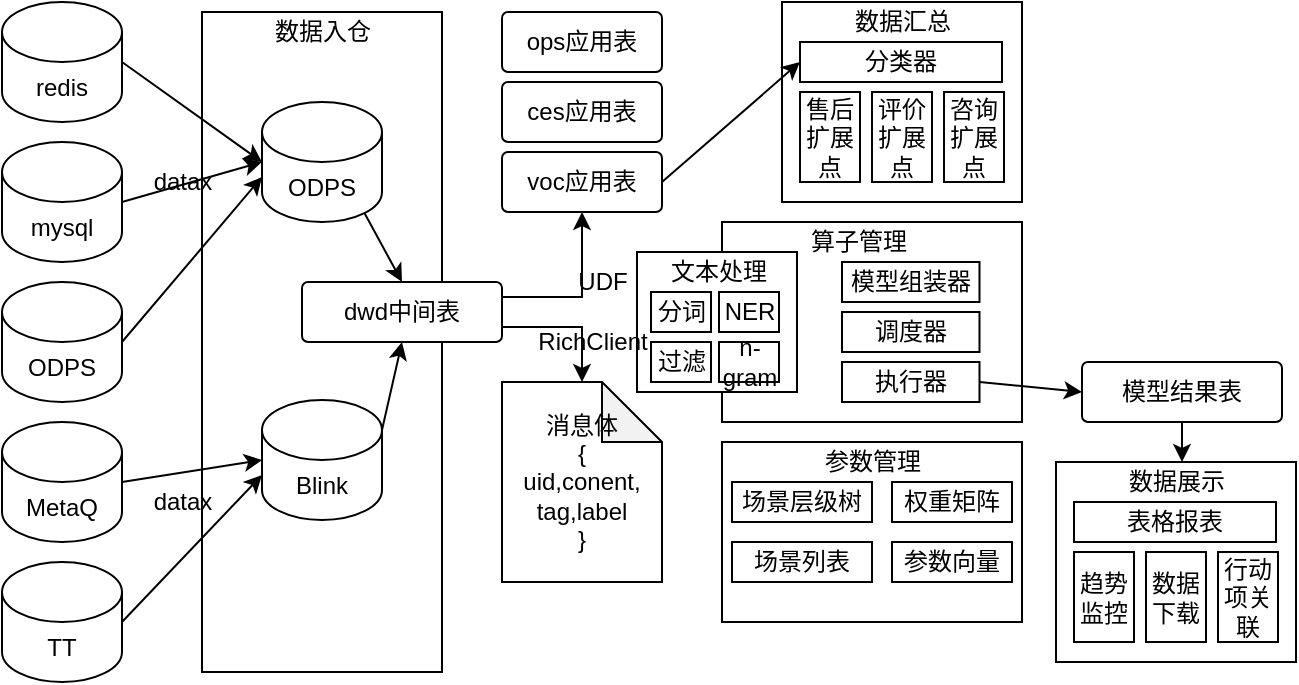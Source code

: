 <mxfile version="16.5.6" type="github">
  <diagram id="LrDT-2fnjlLrGnoS8Kym" name="Page-1">
    <mxGraphModel dx="903" dy="570" grid="1" gridSize="10" guides="1" tooltips="1" connect="1" arrows="1" fold="1" page="1" pageScale="1" pageWidth="826" pageHeight="1169" math="0" shadow="0">
      <root>
        <mxCell id="0" />
        <mxCell id="1" parent="0" />
        <mxCell id="NIo4wRNYglLKpnFKmgiN-8" value="" style="verticalLabelPosition=bottom;verticalAlign=top;html=1;shape=mxgraph.basic.rect;fillColor2=none;strokeWidth=1;size=20;indent=5;" vertex="1" parent="1">
          <mxGeometry x="200" y="125" width="120" height="330" as="geometry" />
        </mxCell>
        <mxCell id="NIo4wRNYglLKpnFKmgiN-1" value="redis" style="shape=cylinder3;whiteSpace=wrap;html=1;boundedLbl=1;backgroundOutline=1;size=15;" vertex="1" parent="1">
          <mxGeometry x="100" y="120" width="60" height="60" as="geometry" />
        </mxCell>
        <mxCell id="NIo4wRNYglLKpnFKmgiN-2" value="mysql" style="shape=cylinder3;whiteSpace=wrap;html=1;boundedLbl=1;backgroundOutline=1;size=15;" vertex="1" parent="1">
          <mxGeometry x="100" y="190" width="60" height="60" as="geometry" />
        </mxCell>
        <mxCell id="NIo4wRNYglLKpnFKmgiN-3" value="ODPS" style="shape=cylinder3;whiteSpace=wrap;html=1;boundedLbl=1;backgroundOutline=1;size=15;" vertex="1" parent="1">
          <mxGeometry x="100" y="260" width="60" height="60" as="geometry" />
        </mxCell>
        <mxCell id="NIo4wRNYglLKpnFKmgiN-4" value="MetaQ" style="shape=cylinder3;whiteSpace=wrap;html=1;boundedLbl=1;backgroundOutline=1;size=15;" vertex="1" parent="1">
          <mxGeometry x="100" y="330" width="60" height="60" as="geometry" />
        </mxCell>
        <mxCell id="NIo4wRNYglLKpnFKmgiN-5" value="TT" style="shape=cylinder3;whiteSpace=wrap;html=1;boundedLbl=1;backgroundOutline=1;size=15;" vertex="1" parent="1">
          <mxGeometry x="100" y="400" width="60" height="60" as="geometry" />
        </mxCell>
        <mxCell id="NIo4wRNYglLKpnFKmgiN-6" value="ODPS" style="shape=cylinder3;whiteSpace=wrap;html=1;boundedLbl=1;backgroundOutline=1;size=15;" vertex="1" parent="1">
          <mxGeometry x="230" y="170" width="60" height="60" as="geometry" />
        </mxCell>
        <mxCell id="NIo4wRNYglLKpnFKmgiN-7" value="Blink" style="shape=cylinder3;whiteSpace=wrap;html=1;boundedLbl=1;backgroundOutline=1;size=15;" vertex="1" parent="1">
          <mxGeometry x="230" y="319" width="60" height="60" as="geometry" />
        </mxCell>
        <mxCell id="NIo4wRNYglLKpnFKmgiN-9" value="数据入仓" style="text;html=1;align=center;verticalAlign=middle;resizable=0;points=[];autosize=1;strokeColor=none;fillColor=none;" vertex="1" parent="1">
          <mxGeometry x="230" y="125" width="60" height="20" as="geometry" />
        </mxCell>
        <mxCell id="NIo4wRNYglLKpnFKmgiN-10" value="" style="endArrow=classic;html=1;rounded=0;exitX=1;exitY=0.5;exitDx=0;exitDy=0;exitPerimeter=0;entryX=0;entryY=0.5;entryDx=0;entryDy=0;entryPerimeter=0;" edge="1" parent="1" source="NIo4wRNYglLKpnFKmgiN-1" target="NIo4wRNYglLKpnFKmgiN-6">
          <mxGeometry width="50" height="50" relative="1" as="geometry">
            <mxPoint x="390" y="320" as="sourcePoint" />
            <mxPoint x="440" y="270" as="targetPoint" />
          </mxGeometry>
        </mxCell>
        <mxCell id="NIo4wRNYglLKpnFKmgiN-11" value="" style="endArrow=classic;html=1;rounded=0;exitX=1;exitY=0.5;exitDx=0;exitDy=0;exitPerimeter=0;entryX=0;entryY=0.5;entryDx=0;entryDy=0;entryPerimeter=0;" edge="1" parent="1" source="NIo4wRNYglLKpnFKmgiN-2" target="NIo4wRNYglLKpnFKmgiN-6">
          <mxGeometry width="50" height="50" relative="1" as="geometry">
            <mxPoint x="170" y="160" as="sourcePoint" />
            <mxPoint x="240" y="230" as="targetPoint" />
          </mxGeometry>
        </mxCell>
        <mxCell id="NIo4wRNYglLKpnFKmgiN-12" value="" style="endArrow=classic;html=1;rounded=0;exitX=1;exitY=0.5;exitDx=0;exitDy=0;exitPerimeter=0;entryX=0;entryY=0;entryDx=0;entryDy=37.5;entryPerimeter=0;" edge="1" parent="1" source="NIo4wRNYglLKpnFKmgiN-3" target="NIo4wRNYglLKpnFKmgiN-6">
          <mxGeometry width="50" height="50" relative="1" as="geometry">
            <mxPoint x="170" y="230" as="sourcePoint" />
            <mxPoint x="240" y="230" as="targetPoint" />
          </mxGeometry>
        </mxCell>
        <mxCell id="NIo4wRNYglLKpnFKmgiN-13" value="" style="endArrow=classic;html=1;rounded=0;exitX=1;exitY=0.5;exitDx=0;exitDy=0;exitPerimeter=0;entryX=0;entryY=0.5;entryDx=0;entryDy=0;entryPerimeter=0;" edge="1" parent="1" source="NIo4wRNYglLKpnFKmgiN-4" target="NIo4wRNYglLKpnFKmgiN-7">
          <mxGeometry width="50" height="50" relative="1" as="geometry">
            <mxPoint x="170" y="300" as="sourcePoint" />
            <mxPoint x="240" y="237.5" as="targetPoint" />
          </mxGeometry>
        </mxCell>
        <mxCell id="NIo4wRNYglLKpnFKmgiN-14" value="" style="endArrow=classic;html=1;rounded=0;exitX=1;exitY=0.5;exitDx=0;exitDy=0;exitPerimeter=0;entryX=0;entryY=0;entryDx=0;entryDy=37.5;entryPerimeter=0;" edge="1" parent="1" source="NIo4wRNYglLKpnFKmgiN-5" target="NIo4wRNYglLKpnFKmgiN-7">
          <mxGeometry width="50" height="50" relative="1" as="geometry">
            <mxPoint x="170" y="370" as="sourcePoint" />
            <mxPoint x="240" y="340" as="targetPoint" />
          </mxGeometry>
        </mxCell>
        <mxCell id="NIo4wRNYglLKpnFKmgiN-15" value="datax" style="text;html=1;align=center;verticalAlign=middle;resizable=0;points=[];autosize=1;strokeColor=none;fillColor=none;" vertex="1" parent="1">
          <mxGeometry x="170" y="200" width="40" height="20" as="geometry" />
        </mxCell>
        <mxCell id="NIo4wRNYglLKpnFKmgiN-17" value="datax" style="text;html=1;align=center;verticalAlign=middle;resizable=0;points=[];autosize=1;strokeColor=none;fillColor=none;" vertex="1" parent="1">
          <mxGeometry x="170" y="360" width="40" height="20" as="geometry" />
        </mxCell>
        <mxCell id="NIo4wRNYglLKpnFKmgiN-18" value="dwd中间表" style="rounded=1;arcSize=10;whiteSpace=wrap;html=1;align=center;" vertex="1" parent="1">
          <mxGeometry x="250" y="260" width="100" height="30" as="geometry" />
        </mxCell>
        <mxCell id="NIo4wRNYglLKpnFKmgiN-19" value="" style="endArrow=classic;html=1;rounded=0;exitX=0.855;exitY=1;exitDx=0;exitDy=-4.35;exitPerimeter=0;entryX=0.5;entryY=0;entryDx=0;entryDy=0;" edge="1" parent="1" source="NIo4wRNYglLKpnFKmgiN-6" target="NIo4wRNYglLKpnFKmgiN-18">
          <mxGeometry width="50" height="50" relative="1" as="geometry">
            <mxPoint x="170" y="300" as="sourcePoint" />
            <mxPoint x="240" y="217.5" as="targetPoint" />
          </mxGeometry>
        </mxCell>
        <mxCell id="NIo4wRNYglLKpnFKmgiN-20" value="" style="endArrow=classic;html=1;rounded=0;exitX=1;exitY=0;exitDx=0;exitDy=15;exitPerimeter=0;entryX=0.5;entryY=1;entryDx=0;entryDy=0;" edge="1" parent="1" source="NIo4wRNYglLKpnFKmgiN-7" target="NIo4wRNYglLKpnFKmgiN-18">
          <mxGeometry width="50" height="50" relative="1" as="geometry">
            <mxPoint x="291.3" y="235.65" as="sourcePoint" />
            <mxPoint x="310" y="270" as="targetPoint" />
          </mxGeometry>
        </mxCell>
        <mxCell id="NIo4wRNYglLKpnFKmgiN-21" value="ops应用表" style="rounded=1;arcSize=10;whiteSpace=wrap;html=1;align=center;" vertex="1" parent="1">
          <mxGeometry x="350" y="125" width="80" height="30" as="geometry" />
        </mxCell>
        <mxCell id="NIo4wRNYglLKpnFKmgiN-22" value="ces应用表" style="rounded=1;arcSize=10;whiteSpace=wrap;html=1;align=center;" vertex="1" parent="1">
          <mxGeometry x="350" y="160" width="80" height="30" as="geometry" />
        </mxCell>
        <mxCell id="NIo4wRNYglLKpnFKmgiN-23" value="voc应用表" style="rounded=1;arcSize=10;whiteSpace=wrap;html=1;align=center;" vertex="1" parent="1">
          <mxGeometry x="350" y="195" width="80" height="30" as="geometry" />
        </mxCell>
        <mxCell id="NIo4wRNYglLKpnFKmgiN-24" value="" style="endArrow=classic;html=1;rounded=0;exitX=1;exitY=0.25;exitDx=0;exitDy=0;entryX=0.5;entryY=1;entryDx=0;entryDy=0;edgeStyle=orthogonalEdgeStyle;" edge="1" parent="1" source="NIo4wRNYglLKpnFKmgiN-18" target="NIo4wRNYglLKpnFKmgiN-23">
          <mxGeometry width="50" height="50" relative="1" as="geometry">
            <mxPoint x="390" y="320" as="sourcePoint" />
            <mxPoint x="440" y="270" as="targetPoint" />
          </mxGeometry>
        </mxCell>
        <mxCell id="NIo4wRNYglLKpnFKmgiN-25" value="" style="endArrow=classic;html=1;rounded=0;exitX=1;exitY=0.75;exitDx=0;exitDy=0;entryX=0.5;entryY=0;entryDx=0;entryDy=0;edgeStyle=orthogonalEdgeStyle;entryPerimeter=0;" edge="1" parent="1" source="NIo4wRNYglLKpnFKmgiN-18" target="NIo4wRNYglLKpnFKmgiN-26">
          <mxGeometry width="50" height="50" relative="1" as="geometry">
            <mxPoint x="360" y="277.5" as="sourcePoint" />
            <mxPoint x="400" y="235" as="targetPoint" />
          </mxGeometry>
        </mxCell>
        <mxCell id="NIo4wRNYglLKpnFKmgiN-26" value="消息体&lt;br&gt;{&lt;br&gt;uid,conent,&lt;br&gt;tag,label&lt;br&gt;}" style="shape=note;whiteSpace=wrap;html=1;backgroundOutline=1;darkOpacity=0.05;" vertex="1" parent="1">
          <mxGeometry x="350" y="310" width="80" height="100" as="geometry" />
        </mxCell>
        <mxCell id="NIo4wRNYglLKpnFKmgiN-29" value="" style="group" vertex="1" connectable="0" parent="1">
          <mxGeometry x="490" y="120" width="120" height="100" as="geometry" />
        </mxCell>
        <mxCell id="NIo4wRNYglLKpnFKmgiN-27" value="" style="verticalLabelPosition=bottom;verticalAlign=top;html=1;shape=mxgraph.basic.rect;fillColor2=none;strokeWidth=1;size=20;indent=5;" vertex="1" parent="NIo4wRNYglLKpnFKmgiN-29">
          <mxGeometry width="120" height="100" as="geometry" />
        </mxCell>
        <mxCell id="NIo4wRNYglLKpnFKmgiN-28" value="数据汇总" style="text;html=1;align=center;verticalAlign=middle;resizable=0;points=[];autosize=1;strokeColor=none;fillColor=none;" vertex="1" parent="NIo4wRNYglLKpnFKmgiN-29">
          <mxGeometry x="30" width="60" height="20" as="geometry" />
        </mxCell>
        <mxCell id="NIo4wRNYglLKpnFKmgiN-36" value="分类器" style="rounded=0;whiteSpace=wrap;html=1;" vertex="1" parent="NIo4wRNYglLKpnFKmgiN-29">
          <mxGeometry x="9" y="20" width="101" height="20" as="geometry" />
        </mxCell>
        <mxCell id="NIo4wRNYglLKpnFKmgiN-37" value="售后扩展点" style="rounded=0;whiteSpace=wrap;html=1;" vertex="1" parent="NIo4wRNYglLKpnFKmgiN-29">
          <mxGeometry x="9" y="45" width="30" height="45" as="geometry" />
        </mxCell>
        <mxCell id="NIo4wRNYglLKpnFKmgiN-38" value="评价扩展点" style="rounded=0;whiteSpace=wrap;html=1;" vertex="1" parent="NIo4wRNYglLKpnFKmgiN-29">
          <mxGeometry x="45" y="45" width="30" height="45" as="geometry" />
        </mxCell>
        <mxCell id="NIo4wRNYglLKpnFKmgiN-39" value="咨询扩展点" style="rounded=0;whiteSpace=wrap;html=1;" vertex="1" parent="NIo4wRNYglLKpnFKmgiN-29">
          <mxGeometry x="81" y="45" width="30" height="45" as="geometry" />
        </mxCell>
        <mxCell id="NIo4wRNYglLKpnFKmgiN-30" value="" style="group" vertex="1" connectable="0" parent="1">
          <mxGeometry x="490" y="340" width="120" height="100" as="geometry" />
        </mxCell>
        <mxCell id="NIo4wRNYglLKpnFKmgiN-31" value="" style="verticalLabelPosition=bottom;verticalAlign=top;html=1;shape=mxgraph.basic.rect;fillColor2=none;strokeWidth=1;size=20;indent=5;" vertex="1" parent="NIo4wRNYglLKpnFKmgiN-30">
          <mxGeometry x="-30" width="150" height="90" as="geometry" />
        </mxCell>
        <mxCell id="NIo4wRNYglLKpnFKmgiN-32" value="参数管理" style="text;html=1;align=center;verticalAlign=middle;resizable=0;points=[];autosize=1;strokeColor=none;fillColor=none;" vertex="1" parent="NIo4wRNYglLKpnFKmgiN-30">
          <mxGeometry x="15" width="60" height="20" as="geometry" />
        </mxCell>
        <mxCell id="NIo4wRNYglLKpnFKmgiN-53" value="场景层级树" style="rounded=0;whiteSpace=wrap;html=1;" vertex="1" parent="NIo4wRNYglLKpnFKmgiN-30">
          <mxGeometry x="-25" y="20" width="70" height="20" as="geometry" />
        </mxCell>
        <mxCell id="NIo4wRNYglLKpnFKmgiN-54" value="场景列表" style="rounded=0;whiteSpace=wrap;html=1;" vertex="1" parent="NIo4wRNYglLKpnFKmgiN-30">
          <mxGeometry x="-25" y="50" width="70" height="20" as="geometry" />
        </mxCell>
        <mxCell id="NIo4wRNYglLKpnFKmgiN-55" value="权重矩阵" style="rounded=0;whiteSpace=wrap;html=1;" vertex="1" parent="NIo4wRNYglLKpnFKmgiN-30">
          <mxGeometry x="55" y="20" width="60" height="20" as="geometry" />
        </mxCell>
        <mxCell id="NIo4wRNYglLKpnFKmgiN-56" value="参数向量" style="rounded=0;whiteSpace=wrap;html=1;" vertex="1" parent="NIo4wRNYglLKpnFKmgiN-30">
          <mxGeometry x="55" y="50" width="60" height="20" as="geometry" />
        </mxCell>
        <mxCell id="NIo4wRNYglLKpnFKmgiN-33" value="" style="group" vertex="1" connectable="0" parent="1">
          <mxGeometry x="460" y="230" width="150" height="100" as="geometry" />
        </mxCell>
        <mxCell id="NIo4wRNYglLKpnFKmgiN-34" value="" style="verticalLabelPosition=bottom;verticalAlign=top;html=1;shape=mxgraph.basic.rect;fillColor2=none;strokeWidth=1;size=20;indent=5;" vertex="1" parent="NIo4wRNYglLKpnFKmgiN-33">
          <mxGeometry width="150" height="100" as="geometry" />
        </mxCell>
        <mxCell id="NIo4wRNYglLKpnFKmgiN-35" value="算子管理" style="text;html=1;align=center;verticalAlign=middle;resizable=0;points=[];autosize=1;strokeColor=none;fillColor=none;" vertex="1" parent="NIo4wRNYglLKpnFKmgiN-33">
          <mxGeometry x="37.5" width="60" height="20" as="geometry" />
        </mxCell>
        <mxCell id="NIo4wRNYglLKpnFKmgiN-41" value="" style="group" vertex="1" connectable="0" parent="NIo4wRNYglLKpnFKmgiN-33">
          <mxGeometry x="-42.5" y="15" width="80" height="70" as="geometry" />
        </mxCell>
        <mxCell id="NIo4wRNYglLKpnFKmgiN-42" value="" style="verticalLabelPosition=bottom;verticalAlign=top;html=1;shape=mxgraph.basic.rect;fillColor2=none;strokeWidth=1;size=20;indent=5;" vertex="1" parent="NIo4wRNYglLKpnFKmgiN-41">
          <mxGeometry width="80" height="70" as="geometry" />
        </mxCell>
        <mxCell id="NIo4wRNYglLKpnFKmgiN-43" value="文本处理" style="text;html=1;align=center;verticalAlign=middle;resizable=0;points=[];autosize=1;strokeColor=none;fillColor=none;" vertex="1" parent="NIo4wRNYglLKpnFKmgiN-41">
          <mxGeometry x="10" width="60" height="20" as="geometry" />
        </mxCell>
        <mxCell id="NIo4wRNYglLKpnFKmgiN-44" value="分词" style="rounded=0;whiteSpace=wrap;html=1;" vertex="1" parent="NIo4wRNYglLKpnFKmgiN-41">
          <mxGeometry x="7" y="20" width="30" height="20" as="geometry" />
        </mxCell>
        <mxCell id="NIo4wRNYglLKpnFKmgiN-45" value="NER" style="rounded=0;whiteSpace=wrap;html=1;" vertex="1" parent="NIo4wRNYglLKpnFKmgiN-41">
          <mxGeometry x="41" y="20" width="30" height="20" as="geometry" />
        </mxCell>
        <mxCell id="NIo4wRNYglLKpnFKmgiN-46" value="过滤" style="rounded=0;whiteSpace=wrap;html=1;" vertex="1" parent="NIo4wRNYglLKpnFKmgiN-41">
          <mxGeometry x="7" y="45" width="30" height="20" as="geometry" />
        </mxCell>
        <mxCell id="NIo4wRNYglLKpnFKmgiN-47" value="n-gram" style="rounded=0;whiteSpace=wrap;html=1;" vertex="1" parent="NIo4wRNYglLKpnFKmgiN-41">
          <mxGeometry x="41" y="45" width="30" height="20" as="geometry" />
        </mxCell>
        <mxCell id="NIo4wRNYglLKpnFKmgiN-50" value="模型组装器" style="rounded=0;whiteSpace=wrap;html=1;" vertex="1" parent="NIo4wRNYglLKpnFKmgiN-33">
          <mxGeometry x="60" y="20" width="68.75" height="20" as="geometry" />
        </mxCell>
        <mxCell id="NIo4wRNYglLKpnFKmgiN-51" value="调度器" style="rounded=0;whiteSpace=wrap;html=1;" vertex="1" parent="NIo4wRNYglLKpnFKmgiN-33">
          <mxGeometry x="60" y="45" width="68.75" height="20" as="geometry" />
        </mxCell>
        <mxCell id="NIo4wRNYglLKpnFKmgiN-52" value="执行器" style="rounded=0;whiteSpace=wrap;html=1;" vertex="1" parent="NIo4wRNYglLKpnFKmgiN-33">
          <mxGeometry x="60" y="70" width="68.75" height="20" as="geometry" />
        </mxCell>
        <mxCell id="NIo4wRNYglLKpnFKmgiN-40" value="" style="endArrow=classic;html=1;rounded=0;exitX=1;exitY=0.5;exitDx=0;exitDy=0;entryX=0;entryY=0.5;entryDx=0;entryDy=0;" edge="1" parent="1" source="NIo4wRNYglLKpnFKmgiN-23" target="NIo4wRNYglLKpnFKmgiN-36">
          <mxGeometry width="50" height="50" relative="1" as="geometry">
            <mxPoint x="291.3" y="235.65" as="sourcePoint" />
            <mxPoint x="310" y="270" as="targetPoint" />
          </mxGeometry>
        </mxCell>
        <mxCell id="NIo4wRNYglLKpnFKmgiN-48" value="UDF" style="text;html=1;align=center;verticalAlign=middle;resizable=0;points=[];autosize=1;strokeColor=none;fillColor=none;" vertex="1" parent="1">
          <mxGeometry x="380" y="250" width="40" height="20" as="geometry" />
        </mxCell>
        <mxCell id="NIo4wRNYglLKpnFKmgiN-49" value="RichClient" style="text;html=1;align=center;verticalAlign=middle;resizable=0;points=[];autosize=1;strokeColor=none;fillColor=none;" vertex="1" parent="1">
          <mxGeometry x="360" y="280" width="70" height="20" as="geometry" />
        </mxCell>
        <mxCell id="NIo4wRNYglLKpnFKmgiN-57" value="模型结果表" style="rounded=1;arcSize=10;whiteSpace=wrap;html=1;align=center;" vertex="1" parent="1">
          <mxGeometry x="640" y="300" width="100" height="30" as="geometry" />
        </mxCell>
        <mxCell id="NIo4wRNYglLKpnFKmgiN-58" value="" style="endArrow=classic;html=1;rounded=0;exitX=1;exitY=0.5;exitDx=0;exitDy=0;entryX=0;entryY=0.5;entryDx=0;entryDy=0;" edge="1" parent="1" source="NIo4wRNYglLKpnFKmgiN-52" target="NIo4wRNYglLKpnFKmgiN-57">
          <mxGeometry width="50" height="50" relative="1" as="geometry">
            <mxPoint x="300" y="344" as="sourcePoint" />
            <mxPoint x="310" y="300" as="targetPoint" />
          </mxGeometry>
        </mxCell>
        <mxCell id="NIo4wRNYglLKpnFKmgiN-59" value="" style="group" vertex="1" connectable="0" parent="1">
          <mxGeometry x="627" y="350" width="120" height="100" as="geometry" />
        </mxCell>
        <mxCell id="NIo4wRNYglLKpnFKmgiN-60" value="" style="verticalLabelPosition=bottom;verticalAlign=top;html=1;shape=mxgraph.basic.rect;fillColor2=none;strokeWidth=1;size=20;indent=5;" vertex="1" parent="NIo4wRNYglLKpnFKmgiN-59">
          <mxGeometry width="120" height="100" as="geometry" />
        </mxCell>
        <mxCell id="NIo4wRNYglLKpnFKmgiN-61" value="数据展示" style="text;html=1;align=center;verticalAlign=middle;resizable=0;points=[];autosize=1;strokeColor=none;fillColor=none;" vertex="1" parent="NIo4wRNYglLKpnFKmgiN-59">
          <mxGeometry x="30" width="60" height="20" as="geometry" />
        </mxCell>
        <mxCell id="NIo4wRNYglLKpnFKmgiN-62" value="表格报表" style="rounded=0;whiteSpace=wrap;html=1;" vertex="1" parent="NIo4wRNYglLKpnFKmgiN-59">
          <mxGeometry x="9" y="20" width="101" height="20" as="geometry" />
        </mxCell>
        <mxCell id="NIo4wRNYglLKpnFKmgiN-63" value="趋势监控" style="rounded=0;whiteSpace=wrap;html=1;" vertex="1" parent="NIo4wRNYglLKpnFKmgiN-59">
          <mxGeometry x="9" y="45" width="30" height="45" as="geometry" />
        </mxCell>
        <mxCell id="NIo4wRNYglLKpnFKmgiN-64" value="数据下载" style="rounded=0;whiteSpace=wrap;html=1;" vertex="1" parent="NIo4wRNYglLKpnFKmgiN-59">
          <mxGeometry x="45" y="45" width="30" height="45" as="geometry" />
        </mxCell>
        <mxCell id="NIo4wRNYglLKpnFKmgiN-65" value="行动项关联" style="rounded=0;whiteSpace=wrap;html=1;" vertex="1" parent="NIo4wRNYglLKpnFKmgiN-59">
          <mxGeometry x="81" y="45" width="30" height="45" as="geometry" />
        </mxCell>
        <mxCell id="NIo4wRNYglLKpnFKmgiN-66" value="" style="endArrow=classic;html=1;rounded=0;exitX=0.5;exitY=1;exitDx=0;exitDy=0;entryX=0.55;entryY=0;entryDx=0;entryDy=0;entryPerimeter=0;" edge="1" parent="1" source="NIo4wRNYglLKpnFKmgiN-57" target="NIo4wRNYglLKpnFKmgiN-61">
          <mxGeometry width="50" height="50" relative="1" as="geometry">
            <mxPoint x="598.75" y="320" as="sourcePoint" />
            <mxPoint x="650" y="325" as="targetPoint" />
          </mxGeometry>
        </mxCell>
      </root>
    </mxGraphModel>
  </diagram>
</mxfile>
